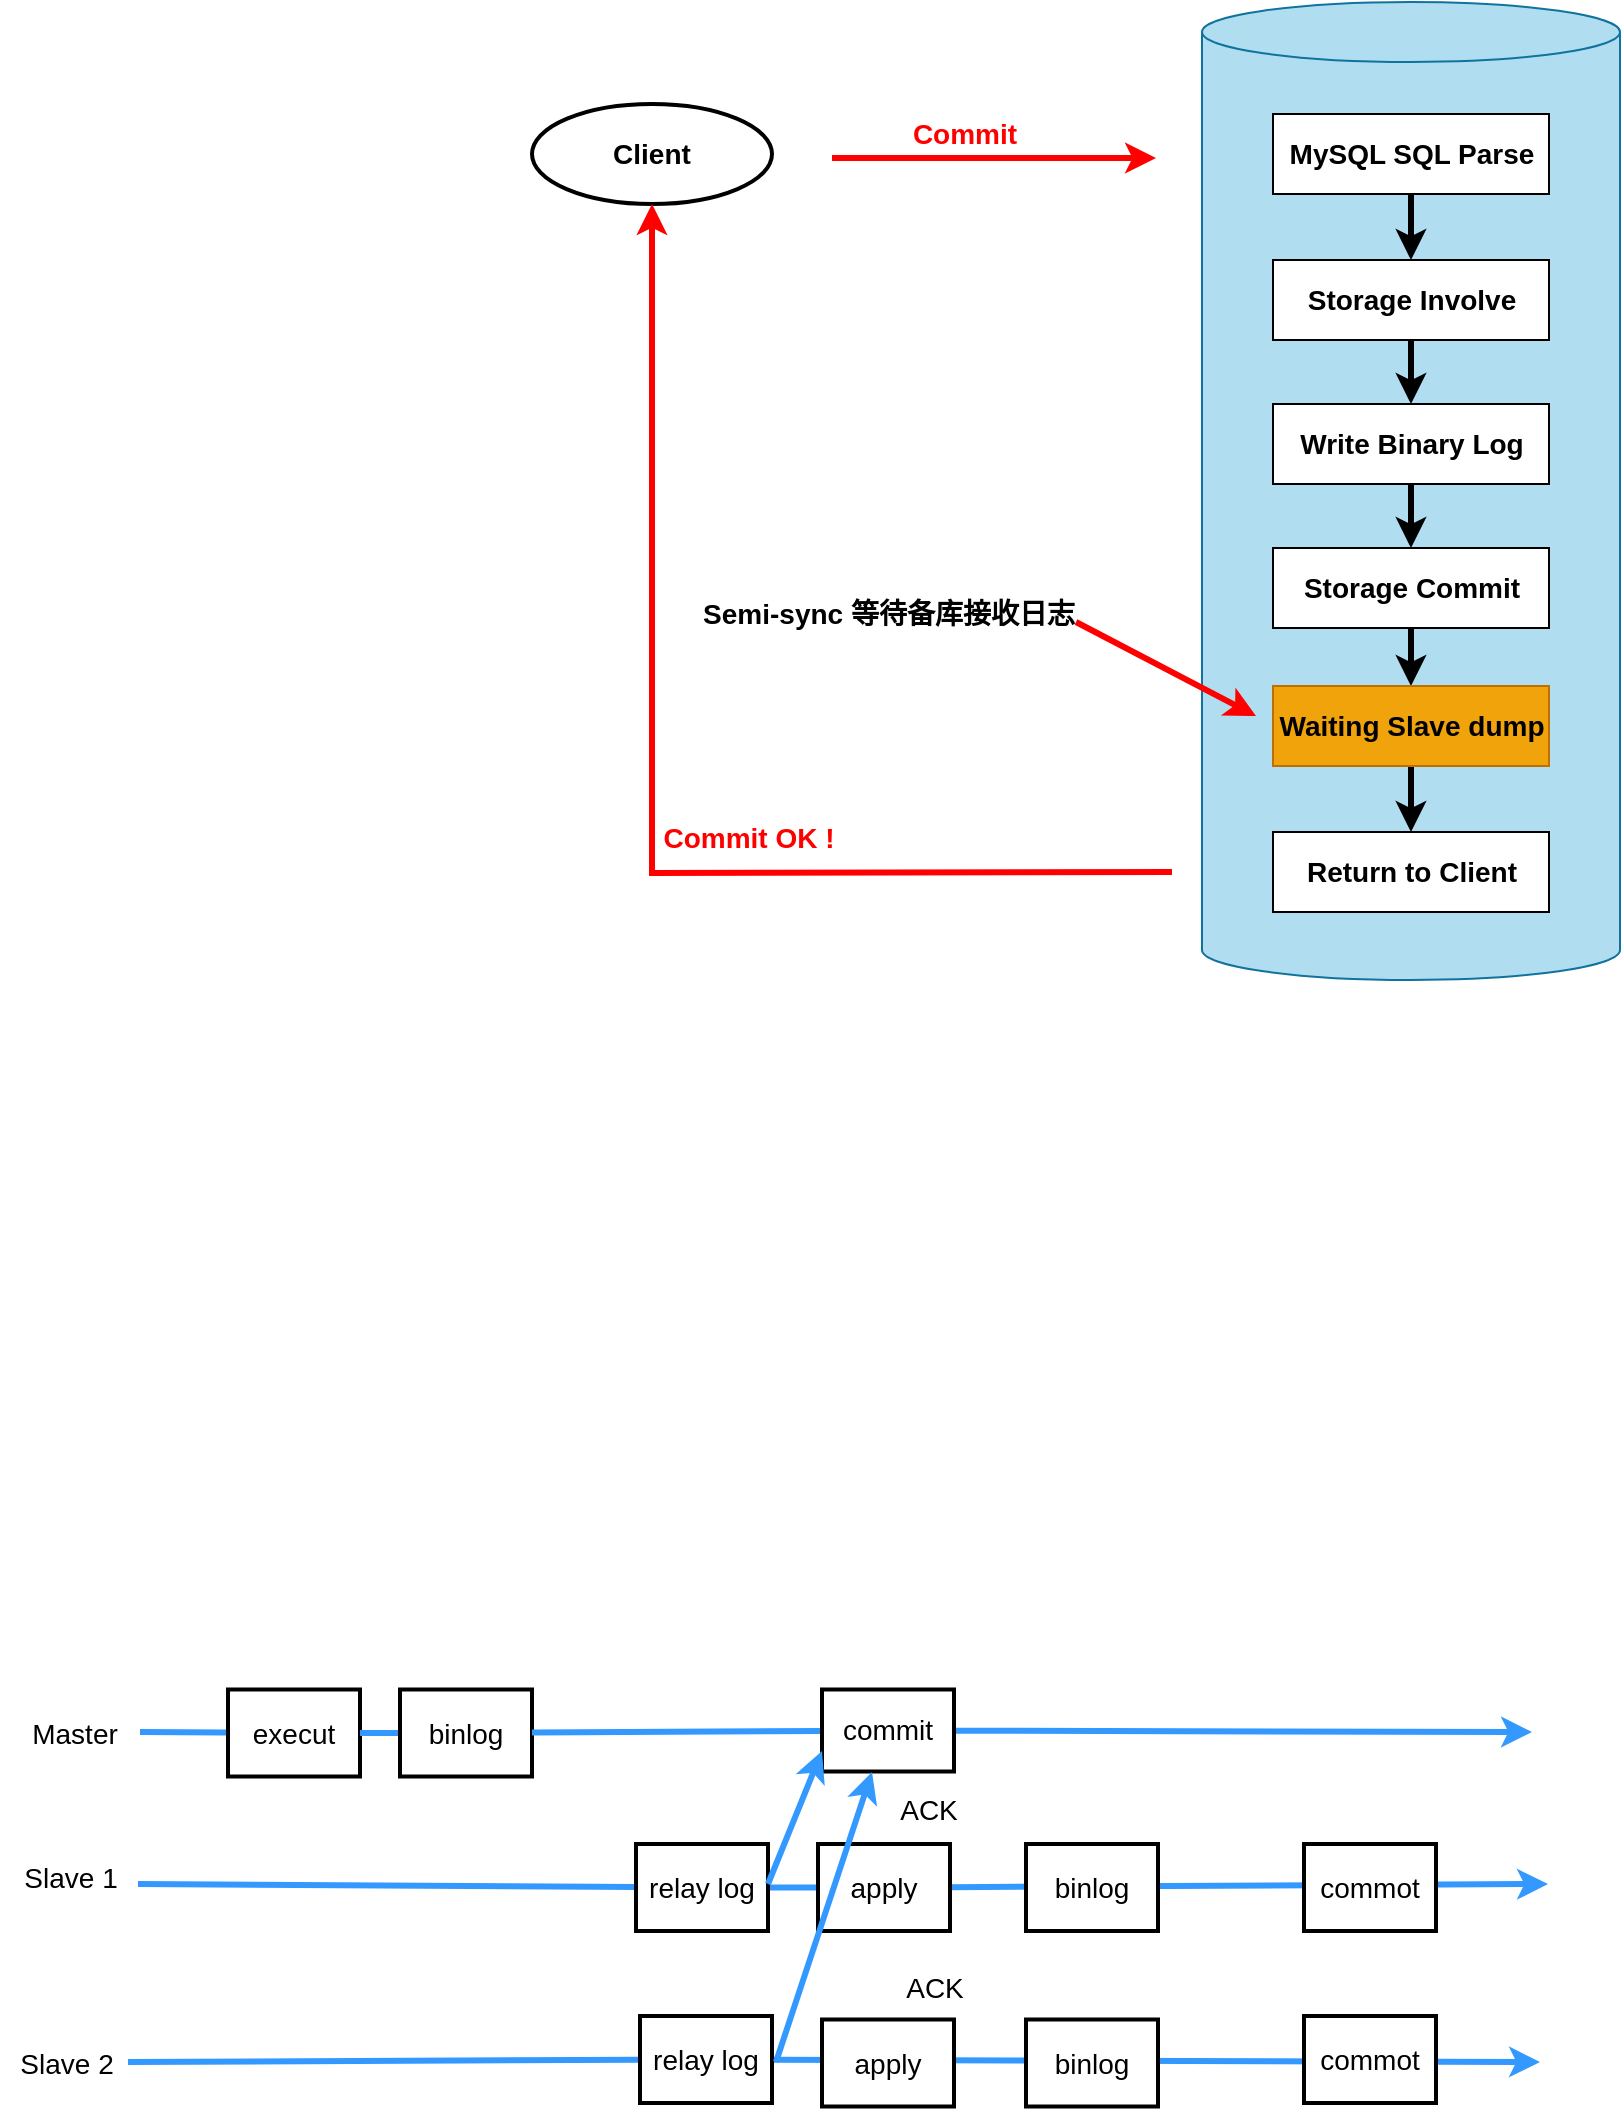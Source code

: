 <mxfile version="21.0.6" type="github">
  <diagram name="第 1 页" id="Db-j_NnAYlp3FomaCUfg">
    <mxGraphModel dx="1434" dy="764" grid="0" gridSize="10" guides="1" tooltips="1" connect="1" arrows="1" fold="1" page="1" pageScale="1" pageWidth="1100" pageHeight="850" math="0" shadow="0">
      <root>
        <mxCell id="0" />
        <mxCell id="1" parent="0" />
        <mxCell id="cjnQrxk-787Fg5uzdjVV-2" value="" style="shape=cylinder3;whiteSpace=wrap;html=1;boundedLbl=1;backgroundOutline=1;size=15;fillColor=#b1ddf0;strokeColor=#10739e;" parent="1" vertex="1">
          <mxGeometry x="685" y="94" width="209" height="489" as="geometry" />
        </mxCell>
        <mxCell id="cjnQrxk-787Fg5uzdjVV-17" style="edgeStyle=orthogonalEdgeStyle;rounded=0;orthogonalLoop=1;jettySize=auto;html=1;entryX=0.5;entryY=0;entryDx=0;entryDy=0;strokeWidth=3;fontSize=14;" parent="1" source="cjnQrxk-787Fg5uzdjVV-3" target="cjnQrxk-787Fg5uzdjVV-5" edge="1">
          <mxGeometry relative="1" as="geometry" />
        </mxCell>
        <mxCell id="cjnQrxk-787Fg5uzdjVV-3" value="MySQL SQL Parse" style="rounded=0;whiteSpace=wrap;html=1;fontSize=14;fontStyle=1" parent="1" vertex="1">
          <mxGeometry x="720.5" y="150" width="138" height="40" as="geometry" />
        </mxCell>
        <mxCell id="cjnQrxk-787Fg5uzdjVV-24" value="" style="edgeStyle=orthogonalEdgeStyle;rounded=0;orthogonalLoop=1;jettySize=auto;html=1;strokeColor=#FF0000;strokeWidth=3;fontSize=14;" parent="1" edge="1">
          <mxGeometry relative="1" as="geometry">
            <mxPoint x="662" y="172" as="targetPoint" />
            <mxPoint x="500" y="172" as="sourcePoint" />
          </mxGeometry>
        </mxCell>
        <mxCell id="cjnQrxk-787Fg5uzdjVV-4" value="&lt;b&gt;Client&lt;/b&gt;" style="ellipse;whiteSpace=wrap;html=1;strokeWidth=2;fontSize=14;" parent="1" vertex="1">
          <mxGeometry x="350" y="145" width="120" height="50" as="geometry" />
        </mxCell>
        <mxCell id="cjnQrxk-787Fg5uzdjVV-19" value="" style="edgeStyle=orthogonalEdgeStyle;rounded=0;orthogonalLoop=1;jettySize=auto;html=1;strokeWidth=3;fontSize=14;" parent="1" source="cjnQrxk-787Fg5uzdjVV-5" target="cjnQrxk-787Fg5uzdjVV-6" edge="1">
          <mxGeometry relative="1" as="geometry" />
        </mxCell>
        <mxCell id="cjnQrxk-787Fg5uzdjVV-5" value="Storage Involve" style="rounded=0;whiteSpace=wrap;html=1;fontSize=14;fontStyle=1" parent="1" vertex="1">
          <mxGeometry x="720.5" y="223" width="138" height="40" as="geometry" />
        </mxCell>
        <mxCell id="cjnQrxk-787Fg5uzdjVV-20" value="" style="edgeStyle=orthogonalEdgeStyle;rounded=0;orthogonalLoop=1;jettySize=auto;html=1;strokeWidth=3;fontSize=14;entryX=0.5;entryY=0;entryDx=0;entryDy=0;" parent="1" source="cjnQrxk-787Fg5uzdjVV-6" target="cjnQrxk-787Fg5uzdjVV-7" edge="1">
          <mxGeometry relative="1" as="geometry" />
        </mxCell>
        <mxCell id="cjnQrxk-787Fg5uzdjVV-6" value="Write Binary Log" style="rounded=0;whiteSpace=wrap;html=1;fontSize=14;fontStyle=1" parent="1" vertex="1">
          <mxGeometry x="720.5" y="295" width="138" height="40" as="geometry" />
        </mxCell>
        <mxCell id="cjnQrxk-787Fg5uzdjVV-21" value="" style="edgeStyle=orthogonalEdgeStyle;rounded=0;orthogonalLoop=1;jettySize=auto;html=1;strokeWidth=3;fontSize=14;" parent="1" source="cjnQrxk-787Fg5uzdjVV-7" target="cjnQrxk-787Fg5uzdjVV-9" edge="1">
          <mxGeometry relative="1" as="geometry" />
        </mxCell>
        <mxCell id="cjnQrxk-787Fg5uzdjVV-7" value="Storage Commit" style="rounded=0;whiteSpace=wrap;html=1;fontSize=14;fontStyle=1" parent="1" vertex="1">
          <mxGeometry x="720.5" y="367" width="138" height="40" as="geometry" />
        </mxCell>
        <mxCell id="cjnQrxk-787Fg5uzdjVV-23" value="" style="edgeStyle=orthogonalEdgeStyle;rounded=0;orthogonalLoop=1;jettySize=auto;html=1;strokeWidth=3;fontSize=14;entryX=0.5;entryY=1;entryDx=0;entryDy=0;strokeColor=#FF0000;" parent="1" target="cjnQrxk-787Fg5uzdjVV-4" edge="1">
          <mxGeometry relative="1" as="geometry">
            <mxPoint x="640.5" y="529" as="targetPoint" />
            <mxPoint x="670" y="529" as="sourcePoint" />
          </mxGeometry>
        </mxCell>
        <mxCell id="cjnQrxk-787Fg5uzdjVV-8" value="Return to Client" style="rounded=0;whiteSpace=wrap;html=1;fontSize=14;fontStyle=1" parent="1" vertex="1">
          <mxGeometry x="720.5" y="509" width="138" height="40" as="geometry" />
        </mxCell>
        <mxCell id="cjnQrxk-787Fg5uzdjVV-22" value="" style="edgeStyle=orthogonalEdgeStyle;rounded=0;orthogonalLoop=1;jettySize=auto;html=1;strokeWidth=3;fontSize=14;" parent="1" source="cjnQrxk-787Fg5uzdjVV-9" target="cjnQrxk-787Fg5uzdjVV-8" edge="1">
          <mxGeometry relative="1" as="geometry" />
        </mxCell>
        <mxCell id="cjnQrxk-787Fg5uzdjVV-9" value="Waiting Slave dump" style="rounded=0;whiteSpace=wrap;html=1;fontSize=14;fontStyle=1;fillColor=#f0a30a;fontColor=#000000;strokeColor=#BD7000;" parent="1" vertex="1">
          <mxGeometry x="720.5" y="436" width="138" height="40" as="geometry" />
        </mxCell>
        <mxCell id="cjnQrxk-787Fg5uzdjVV-25" value="" style="endArrow=classic;html=1;rounded=0;strokeColor=#FF0000;strokeWidth=3;fontSize=14;" parent="1" edge="1">
          <mxGeometry width="50" height="50" relative="1" as="geometry">
            <mxPoint x="622" y="404" as="sourcePoint" />
            <mxPoint x="712" y="451" as="targetPoint" />
          </mxGeometry>
        </mxCell>
        <mxCell id="cjnQrxk-787Fg5uzdjVV-26" value="&lt;b&gt;Semi-sync 等待备库接收日志&lt;/b&gt;" style="text;html=1;align=center;verticalAlign=middle;resizable=0;points=[];autosize=1;strokeColor=none;fillColor=none;fontSize=14;" parent="1" vertex="1">
          <mxGeometry x="426" y="385" width="204" height="29" as="geometry" />
        </mxCell>
        <mxCell id="cjnQrxk-787Fg5uzdjVV-27" value="&lt;b&gt;&lt;font color=&quot;#ff0000&quot;&gt;Commit OK !&lt;/font&gt;&lt;/b&gt;" style="text;html=1;align=center;verticalAlign=middle;resizable=0;points=[];autosize=1;strokeColor=none;fillColor=none;fontSize=14;" parent="1" vertex="1">
          <mxGeometry x="406" y="497" width="104" height="29" as="geometry" />
        </mxCell>
        <mxCell id="cjnQrxk-787Fg5uzdjVV-28" value="&lt;b&gt;&lt;font color=&quot;#ff0000&quot;&gt;Commit&lt;/font&gt;&lt;/b&gt;" style="text;html=1;align=center;verticalAlign=middle;resizable=0;points=[];autosize=1;strokeColor=none;fillColor=none;fontSize=14;" parent="1" vertex="1">
          <mxGeometry x="531" y="145" width="70" height="29" as="geometry" />
        </mxCell>
        <mxCell id="cjnQrxk-787Fg5uzdjVV-29" value="" style="endArrow=classic;html=1;rounded=0;strokeColor=#3399FF;strokeWidth=3;fontSize=14;fontColor=#FF0000;startArrow=none;" parent="1" source="cjnQrxk-787Fg5uzdjVV-40" edge="1">
          <mxGeometry width="50" height="50" relative="1" as="geometry">
            <mxPoint x="154" y="959" as="sourcePoint" />
            <mxPoint x="850" y="959" as="targetPoint" />
          </mxGeometry>
        </mxCell>
        <mxCell id="cjnQrxk-787Fg5uzdjVV-30" value="" style="endArrow=classic;html=1;rounded=0;strokeColor=#3399FF;strokeWidth=3;fontSize=14;fontColor=#FF0000;startArrow=none;" parent="1" source="cjnQrxk-787Fg5uzdjVV-43" edge="1">
          <mxGeometry width="50" height="50" relative="1" as="geometry">
            <mxPoint x="153" y="1035" as="sourcePoint" />
            <mxPoint x="858" y="1035" as="targetPoint" />
          </mxGeometry>
        </mxCell>
        <mxCell id="cjnQrxk-787Fg5uzdjVV-31" value="" style="endArrow=classic;html=1;rounded=0;strokeColor=#3399FF;strokeWidth=3;fontSize=14;fontColor=#FF0000;startArrow=none;" parent="1" source="cjnQrxk-787Fg5uzdjVV-41" edge="1">
          <mxGeometry width="50" height="50" relative="1" as="geometry">
            <mxPoint x="148" y="1124" as="sourcePoint" />
            <mxPoint x="854" y="1124" as="targetPoint" />
          </mxGeometry>
        </mxCell>
        <mxCell id="cjnQrxk-787Fg5uzdjVV-34" value="&lt;font color=&quot;#000000&quot;&gt;Master&lt;/font&gt;" style="text;html=1;align=center;verticalAlign=middle;resizable=0;points=[];autosize=1;strokeColor=none;fillColor=none;fontSize=14;fontColor=#FF0000;" parent="1" vertex="1">
          <mxGeometry x="90" y="945" width="61" height="29" as="geometry" />
        </mxCell>
        <mxCell id="cjnQrxk-787Fg5uzdjVV-35" value="&lt;font color=&quot;#000000&quot;&gt;Slave 1&lt;/font&gt;" style="text;html=1;align=center;verticalAlign=middle;resizable=0;points=[];autosize=1;strokeColor=none;fillColor=none;fontSize=14;fontColor=#FF0000;" parent="1" vertex="1">
          <mxGeometry x="86" y="1017" width="65" height="29" as="geometry" />
        </mxCell>
        <mxCell id="cjnQrxk-787Fg5uzdjVV-36" value="&lt;font color=&quot;#000000&quot;&gt;Slave 2&lt;/font&gt;" style="text;html=1;align=center;verticalAlign=middle;resizable=0;points=[];autosize=1;strokeColor=none;fillColor=none;fontSize=14;fontColor=#FF0000;" parent="1" vertex="1">
          <mxGeometry x="84" y="1110" width="65" height="29" as="geometry" />
        </mxCell>
        <mxCell id="cjnQrxk-787Fg5uzdjVV-37" value="" style="endArrow=none;html=1;rounded=0;strokeColor=#3399FF;strokeWidth=3;fontSize=14;fontColor=#FF0000;" parent="1" target="cjnQrxk-787Fg5uzdjVV-33" edge="1">
          <mxGeometry width="50" height="50" relative="1" as="geometry">
            <mxPoint x="154" y="959" as="sourcePoint" />
            <mxPoint x="960" y="959" as="targetPoint" />
          </mxGeometry>
        </mxCell>
        <mxCell id="cjnQrxk-787Fg5uzdjVV-33" value="&lt;font color=&quot;#000000&quot;&gt;execut&lt;/font&gt;" style="rounded=0;whiteSpace=wrap;html=1;strokeWidth=2;fontSize=14;fontColor=#FF0000;" parent="1" vertex="1">
          <mxGeometry x="198" y="937.75" width="66" height="43.5" as="geometry" />
        </mxCell>
        <mxCell id="cjnQrxk-787Fg5uzdjVV-39" value="" style="endArrow=none;html=1;rounded=0;strokeColor=#3399FF;strokeWidth=3;fontSize=14;fontColor=#FF0000;startArrow=none;" parent="1" source="cjnQrxk-787Fg5uzdjVV-33" target="cjnQrxk-787Fg5uzdjVV-38" edge="1">
          <mxGeometry width="50" height="50" relative="1" as="geometry">
            <mxPoint x="264" y="959" as="sourcePoint" />
            <mxPoint x="960" y="959" as="targetPoint" />
          </mxGeometry>
        </mxCell>
        <mxCell id="cjnQrxk-787Fg5uzdjVV-38" value="&lt;font color=&quot;#000000&quot;&gt;binlog&lt;/font&gt;" style="rounded=0;whiteSpace=wrap;html=1;strokeWidth=2;fontSize=14;fontColor=#FF0000;" parent="1" vertex="1">
          <mxGeometry x="284" y="937.75" width="66" height="43.5" as="geometry" />
        </mxCell>
        <mxCell id="cjnQrxk-787Fg5uzdjVV-42" value="" style="endArrow=none;html=1;rounded=0;strokeColor=#3399FF;strokeWidth=3;fontSize=14;fontColor=#FF0000;" parent="1" target="cjnQrxk-787Fg5uzdjVV-41" edge="1">
          <mxGeometry width="50" height="50" relative="1" as="geometry">
            <mxPoint x="148" y="1124" as="sourcePoint" />
            <mxPoint x="963" y="1124" as="targetPoint" />
          </mxGeometry>
        </mxCell>
        <mxCell id="cjnQrxk-787Fg5uzdjVV-41" value="&lt;font color=&quot;#000000&quot;&gt;relay log&lt;/font&gt;" style="rounded=0;whiteSpace=wrap;html=1;strokeWidth=2;fontSize=14;fontColor=#FF0000;" parent="1" vertex="1">
          <mxGeometry x="404" y="1101" width="66" height="43.5" as="geometry" />
        </mxCell>
        <mxCell id="cjnQrxk-787Fg5uzdjVV-44" value="" style="endArrow=none;html=1;rounded=0;strokeColor=#3399FF;strokeWidth=3;fontSize=14;fontColor=#FF0000;startArrow=none;" parent="1" source="cjnQrxk-787Fg5uzdjVV-52" target="cjnQrxk-787Fg5uzdjVV-43" edge="1">
          <mxGeometry width="50" height="50" relative="1" as="geometry">
            <mxPoint x="153" y="1035" as="sourcePoint" />
            <mxPoint x="963" y="1035" as="targetPoint" />
          </mxGeometry>
        </mxCell>
        <mxCell id="cjnQrxk-787Fg5uzdjVV-43" value="&lt;font color=&quot;#000000&quot;&gt;apply&lt;/font&gt;" style="rounded=0;whiteSpace=wrap;html=1;strokeWidth=2;fontSize=14;fontColor=#FF0000;" parent="1" vertex="1">
          <mxGeometry x="493" y="1015" width="66" height="43.5" as="geometry" />
        </mxCell>
        <mxCell id="cjnQrxk-787Fg5uzdjVV-45" value="&lt;font color=&quot;#000000&quot;&gt;apply&lt;/font&gt;" style="rounded=0;whiteSpace=wrap;html=1;strokeWidth=2;fontSize=14;fontColor=#FF0000;" parent="1" vertex="1">
          <mxGeometry x="495" y="1102.75" width="66" height="43.5" as="geometry" />
        </mxCell>
        <mxCell id="cjnQrxk-787Fg5uzdjVV-46" value="&lt;font color=&quot;#000000&quot;&gt;binlog&lt;/font&gt;" style="rounded=0;whiteSpace=wrap;html=1;strokeWidth=2;fontSize=14;fontColor=#FF0000;" parent="1" vertex="1">
          <mxGeometry x="597" y="1015" width="66" height="43.5" as="geometry" />
        </mxCell>
        <mxCell id="cjnQrxk-787Fg5uzdjVV-47" value="&lt;font color=&quot;#000000&quot;&gt;binlog&lt;/font&gt;" style="rounded=0;whiteSpace=wrap;html=1;strokeWidth=2;fontSize=14;fontColor=#FF0000;" parent="1" vertex="1">
          <mxGeometry x="597" y="1102.75" width="66" height="43.5" as="geometry" />
        </mxCell>
        <mxCell id="cjnQrxk-787Fg5uzdjVV-48" value="&lt;font color=&quot;#000000&quot;&gt;commot&lt;/font&gt;" style="rounded=0;whiteSpace=wrap;html=1;strokeWidth=2;fontSize=14;fontColor=#FF0000;" parent="1" vertex="1">
          <mxGeometry x="736" y="1015" width="66" height="43.5" as="geometry" />
        </mxCell>
        <mxCell id="cjnQrxk-787Fg5uzdjVV-50" value="&lt;font color=&quot;#000000&quot;&gt;commot&lt;/font&gt;" style="rounded=0;whiteSpace=wrap;html=1;strokeWidth=2;fontSize=14;fontColor=#FF0000;" parent="1" vertex="1">
          <mxGeometry x="736" y="1101" width="66" height="43.5" as="geometry" />
        </mxCell>
        <mxCell id="cjnQrxk-787Fg5uzdjVV-53" value="" style="endArrow=none;html=1;rounded=0;strokeColor=#3399FF;strokeWidth=3;fontSize=14;fontColor=#FF0000;" parent="1" target="cjnQrxk-787Fg5uzdjVV-52" edge="1">
          <mxGeometry width="50" height="50" relative="1" as="geometry">
            <mxPoint x="153" y="1035" as="sourcePoint" />
            <mxPoint x="493" y="1037" as="targetPoint" />
          </mxGeometry>
        </mxCell>
        <mxCell id="cjnQrxk-787Fg5uzdjVV-52" value="&lt;font color=&quot;#000000&quot;&gt;relay log&lt;/font&gt;" style="rounded=0;whiteSpace=wrap;html=1;strokeWidth=2;fontSize=14;fontColor=#FF0000;" parent="1" vertex="1">
          <mxGeometry x="402" y="1015" width="66" height="43.5" as="geometry" />
        </mxCell>
        <mxCell id="cjnQrxk-787Fg5uzdjVV-54" value="" style="endArrow=none;html=1;rounded=0;strokeColor=#3399FF;strokeWidth=3;fontSize=14;fontColor=#FF0000;startArrow=none;" parent="1" source="cjnQrxk-787Fg5uzdjVV-38" target="cjnQrxk-787Fg5uzdjVV-40" edge="1">
          <mxGeometry width="50" height="50" relative="1" as="geometry">
            <mxPoint x="350" y="959" as="sourcePoint" />
            <mxPoint x="850" y="959" as="targetPoint" />
          </mxGeometry>
        </mxCell>
        <mxCell id="cjnQrxk-787Fg5uzdjVV-40" value="&lt;font color=&quot;#000000&quot;&gt;commit&lt;/font&gt;" style="rounded=0;whiteSpace=wrap;html=1;strokeWidth=2;fontSize=14;fontColor=#FF0000;" parent="1" vertex="1">
          <mxGeometry x="495" y="937.75" width="66" height="41" as="geometry" />
        </mxCell>
        <mxCell id="cjnQrxk-787Fg5uzdjVV-56" value="" style="endArrow=classic;html=1;rounded=0;strokeColor=#3399FF;strokeWidth=3;fontSize=14;fontColor=#000000;entryX=0;entryY=0.75;entryDx=0;entryDy=0;" parent="1" target="cjnQrxk-787Fg5uzdjVV-40" edge="1">
          <mxGeometry width="50" height="50" relative="1" as="geometry">
            <mxPoint x="468" y="1035" as="sourcePoint" />
            <mxPoint x="518" y="985" as="targetPoint" />
          </mxGeometry>
        </mxCell>
        <mxCell id="cjnQrxk-787Fg5uzdjVV-57" value="" style="endArrow=classic;html=1;rounded=0;strokeColor=#3399FF;strokeWidth=3;fontSize=14;fontColor=#000000;entryX=0.379;entryY=1.006;entryDx=0;entryDy=0;entryPerimeter=0;" parent="1" target="cjnQrxk-787Fg5uzdjVV-40" edge="1">
          <mxGeometry width="50" height="50" relative="1" as="geometry">
            <mxPoint x="472" y="1124" as="sourcePoint" />
            <mxPoint x="491" y="1065" as="targetPoint" />
          </mxGeometry>
        </mxCell>
        <mxCell id="cjnQrxk-787Fg5uzdjVV-58" value="ACK" style="text;html=1;align=center;verticalAlign=middle;resizable=0;points=[];autosize=1;strokeColor=none;fillColor=none;fontSize=14;fontColor=#000000;" parent="1" vertex="1">
          <mxGeometry x="524" y="983" width="47" height="29" as="geometry" />
        </mxCell>
        <mxCell id="cjnQrxk-787Fg5uzdjVV-59" value="ACK" style="text;html=1;align=center;verticalAlign=middle;resizable=0;points=[];autosize=1;strokeColor=none;fillColor=none;fontSize=14;fontColor=#000000;" parent="1" vertex="1">
          <mxGeometry x="527" y="1072" width="47" height="29" as="geometry" />
        </mxCell>
      </root>
    </mxGraphModel>
  </diagram>
</mxfile>
